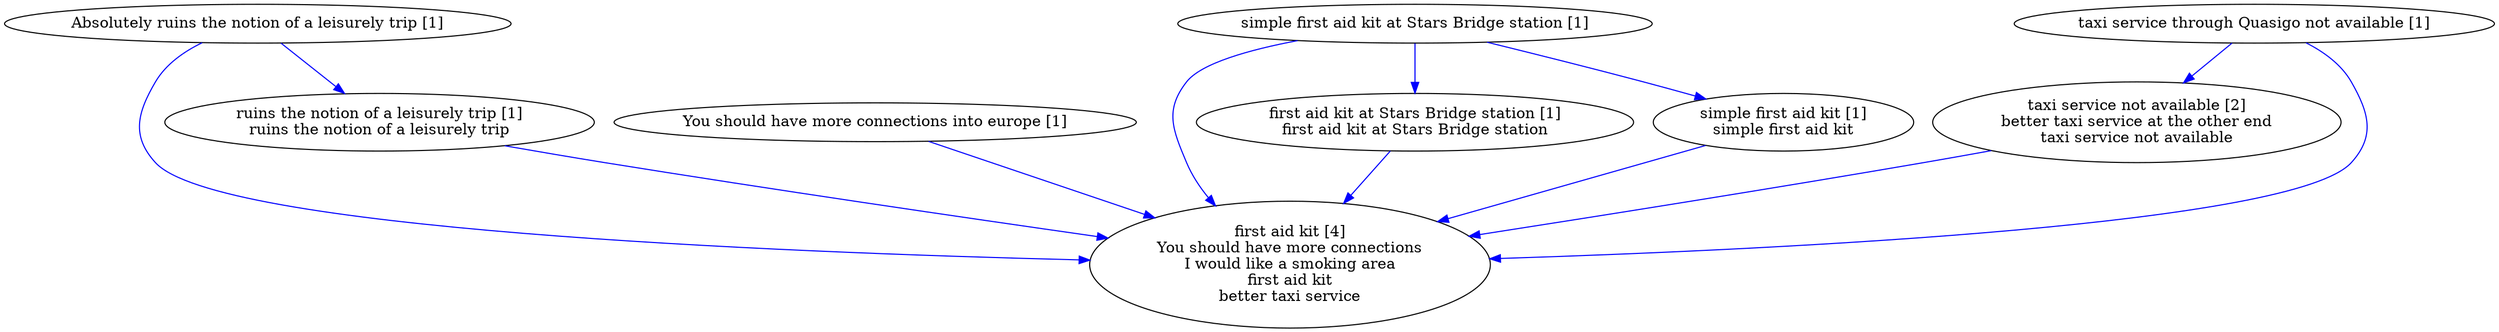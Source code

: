 digraph collapsedGraph {
"taxi service not available [2]\nbetter taxi service at the other end\ntaxi service not available""first aid kit [4]\nYou should have more connections\nI would like a smoking area\nfirst aid kit\nbetter taxi service""Absolutely ruins the notion of a leisurely trip [1]""ruins the notion of a leisurely trip [1]\nruins the notion of a leisurely trip""You should have more connections into europe [1]""simple first aid kit at Stars Bridge station [1]""first aid kit at Stars Bridge station [1]\nfirst aid kit at Stars Bridge station""simple first aid kit [1]\nsimple first aid kit""taxi service through Quasigo not available [1]""taxi service not available [2]\nbetter taxi service at the other end\ntaxi service not available" -> "first aid kit [4]\nYou should have more connections\nI would like a smoking area\nfirst aid kit\nbetter taxi service" [color=blue]
"simple first aid kit [1]\nsimple first aid kit" -> "first aid kit [4]\nYou should have more connections\nI would like a smoking area\nfirst aid kit\nbetter taxi service" [color=blue]
"You should have more connections into europe [1]" -> "first aid kit [4]\nYou should have more connections\nI would like a smoking area\nfirst aid kit\nbetter taxi service" [color=blue]
"simple first aid kit at Stars Bridge station [1]" -> "first aid kit [4]\nYou should have more connections\nI would like a smoking area\nfirst aid kit\nbetter taxi service" [color=blue]
"taxi service through Quasigo not available [1]" -> "first aid kit [4]\nYou should have more connections\nI would like a smoking area\nfirst aid kit\nbetter taxi service" [color=blue]
"first aid kit at Stars Bridge station [1]\nfirst aid kit at Stars Bridge station" -> "first aid kit [4]\nYou should have more connections\nI would like a smoking area\nfirst aid kit\nbetter taxi service" [color=blue]
"taxi service through Quasigo not available [1]" -> "taxi service not available [2]\nbetter taxi service at the other end\ntaxi service not available" [color=blue]
"Absolutely ruins the notion of a leisurely trip [1]" -> "first aid kit [4]\nYou should have more connections\nI would like a smoking area\nfirst aid kit\nbetter taxi service" [color=blue]
"ruins the notion of a leisurely trip [1]\nruins the notion of a leisurely trip" -> "first aid kit [4]\nYou should have more connections\nI would like a smoking area\nfirst aid kit\nbetter taxi service" [color=blue]
"Absolutely ruins the notion of a leisurely trip [1]" -> "ruins the notion of a leisurely trip [1]\nruins the notion of a leisurely trip" [color=blue]
"simple first aid kit at Stars Bridge station [1]" -> "first aid kit at Stars Bridge station [1]\nfirst aid kit at Stars Bridge station" [color=blue]
"simple first aid kit at Stars Bridge station [1]" -> "simple first aid kit [1]\nsimple first aid kit" [color=blue]
}